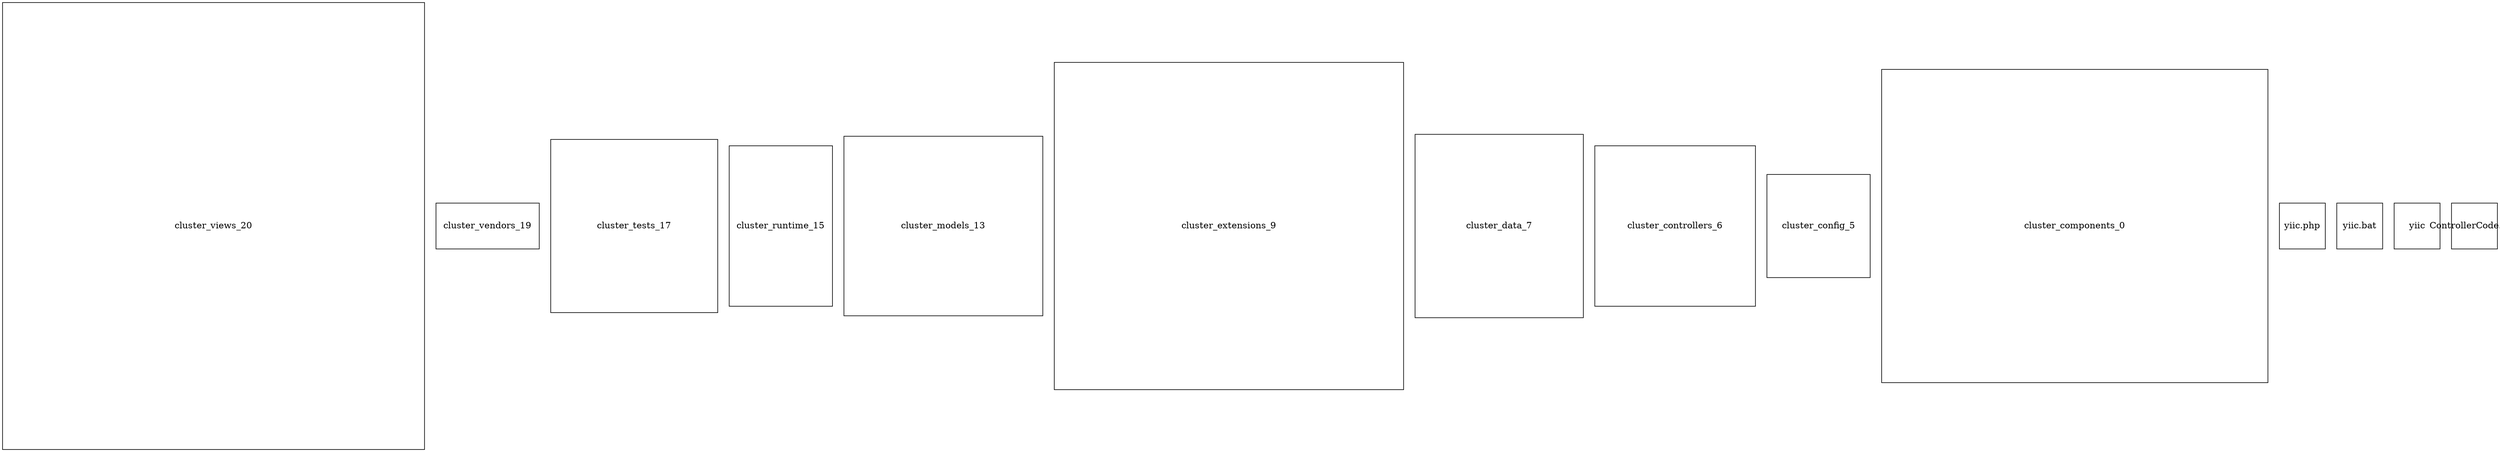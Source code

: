digraph G {
    cluster_views_20 [ shape=rectangle,width=9.19444444444,height=9.75,fixedsize=true,type="node" ];
    cluster_vendors_19 [ shape=rectangle,width=2.25,height=1,fixedsize=true,type="node" ];
    cluster_tests_17 [ shape=rectangle,width=3.63888888889,height=3.77777777778,fixedsize=true,type="node" ];
    cluster_runtime_15 [ shape=rectangle,width=2.25,height=3.5,fixedsize=true,type="node" ];
    cluster_models_13 [ shape=rectangle,width=4.33333333333,height=3.91666666667,fixedsize=true,type="node" ];
    cluster_extensions_9 [ shape=rectangle,width=7.61111111111,height=7.13888888889,fixedsize=true,type="node" ];
    cluster_data_7 [ shape=rectangle,width=3.66666666667,height=4,fixedsize=true,type="node" ];
    cluster_controllers_6 [ shape=rectangle,width=3.5,height=3.5,fixedsize=true,type="node" ];
    cluster_config_5 [ shape=rectangle,width=2.25,height=2.25,fixedsize=true,type="node" ];
    cluster_components_0 [ shape=rectangle,width=8.41666666667,height=6.83333333333,fixedsize=true,type="node" ];
    "yiic.php" [ shape=rectangle,width=1,height=1,fixedsize=true,type=leaf ];
    "yiic.bat" [ shape=rectangle,width=1,height=1,fixedsize=true,type=leaf ];
    yiic [ shape=rectangle,width=1,height=1,fixedsize=true,type=leaf ];
    "ControllerCode.php" [ shape=rectangle,width=1,height=1,fixedsize=true,type=leaf ];
}
